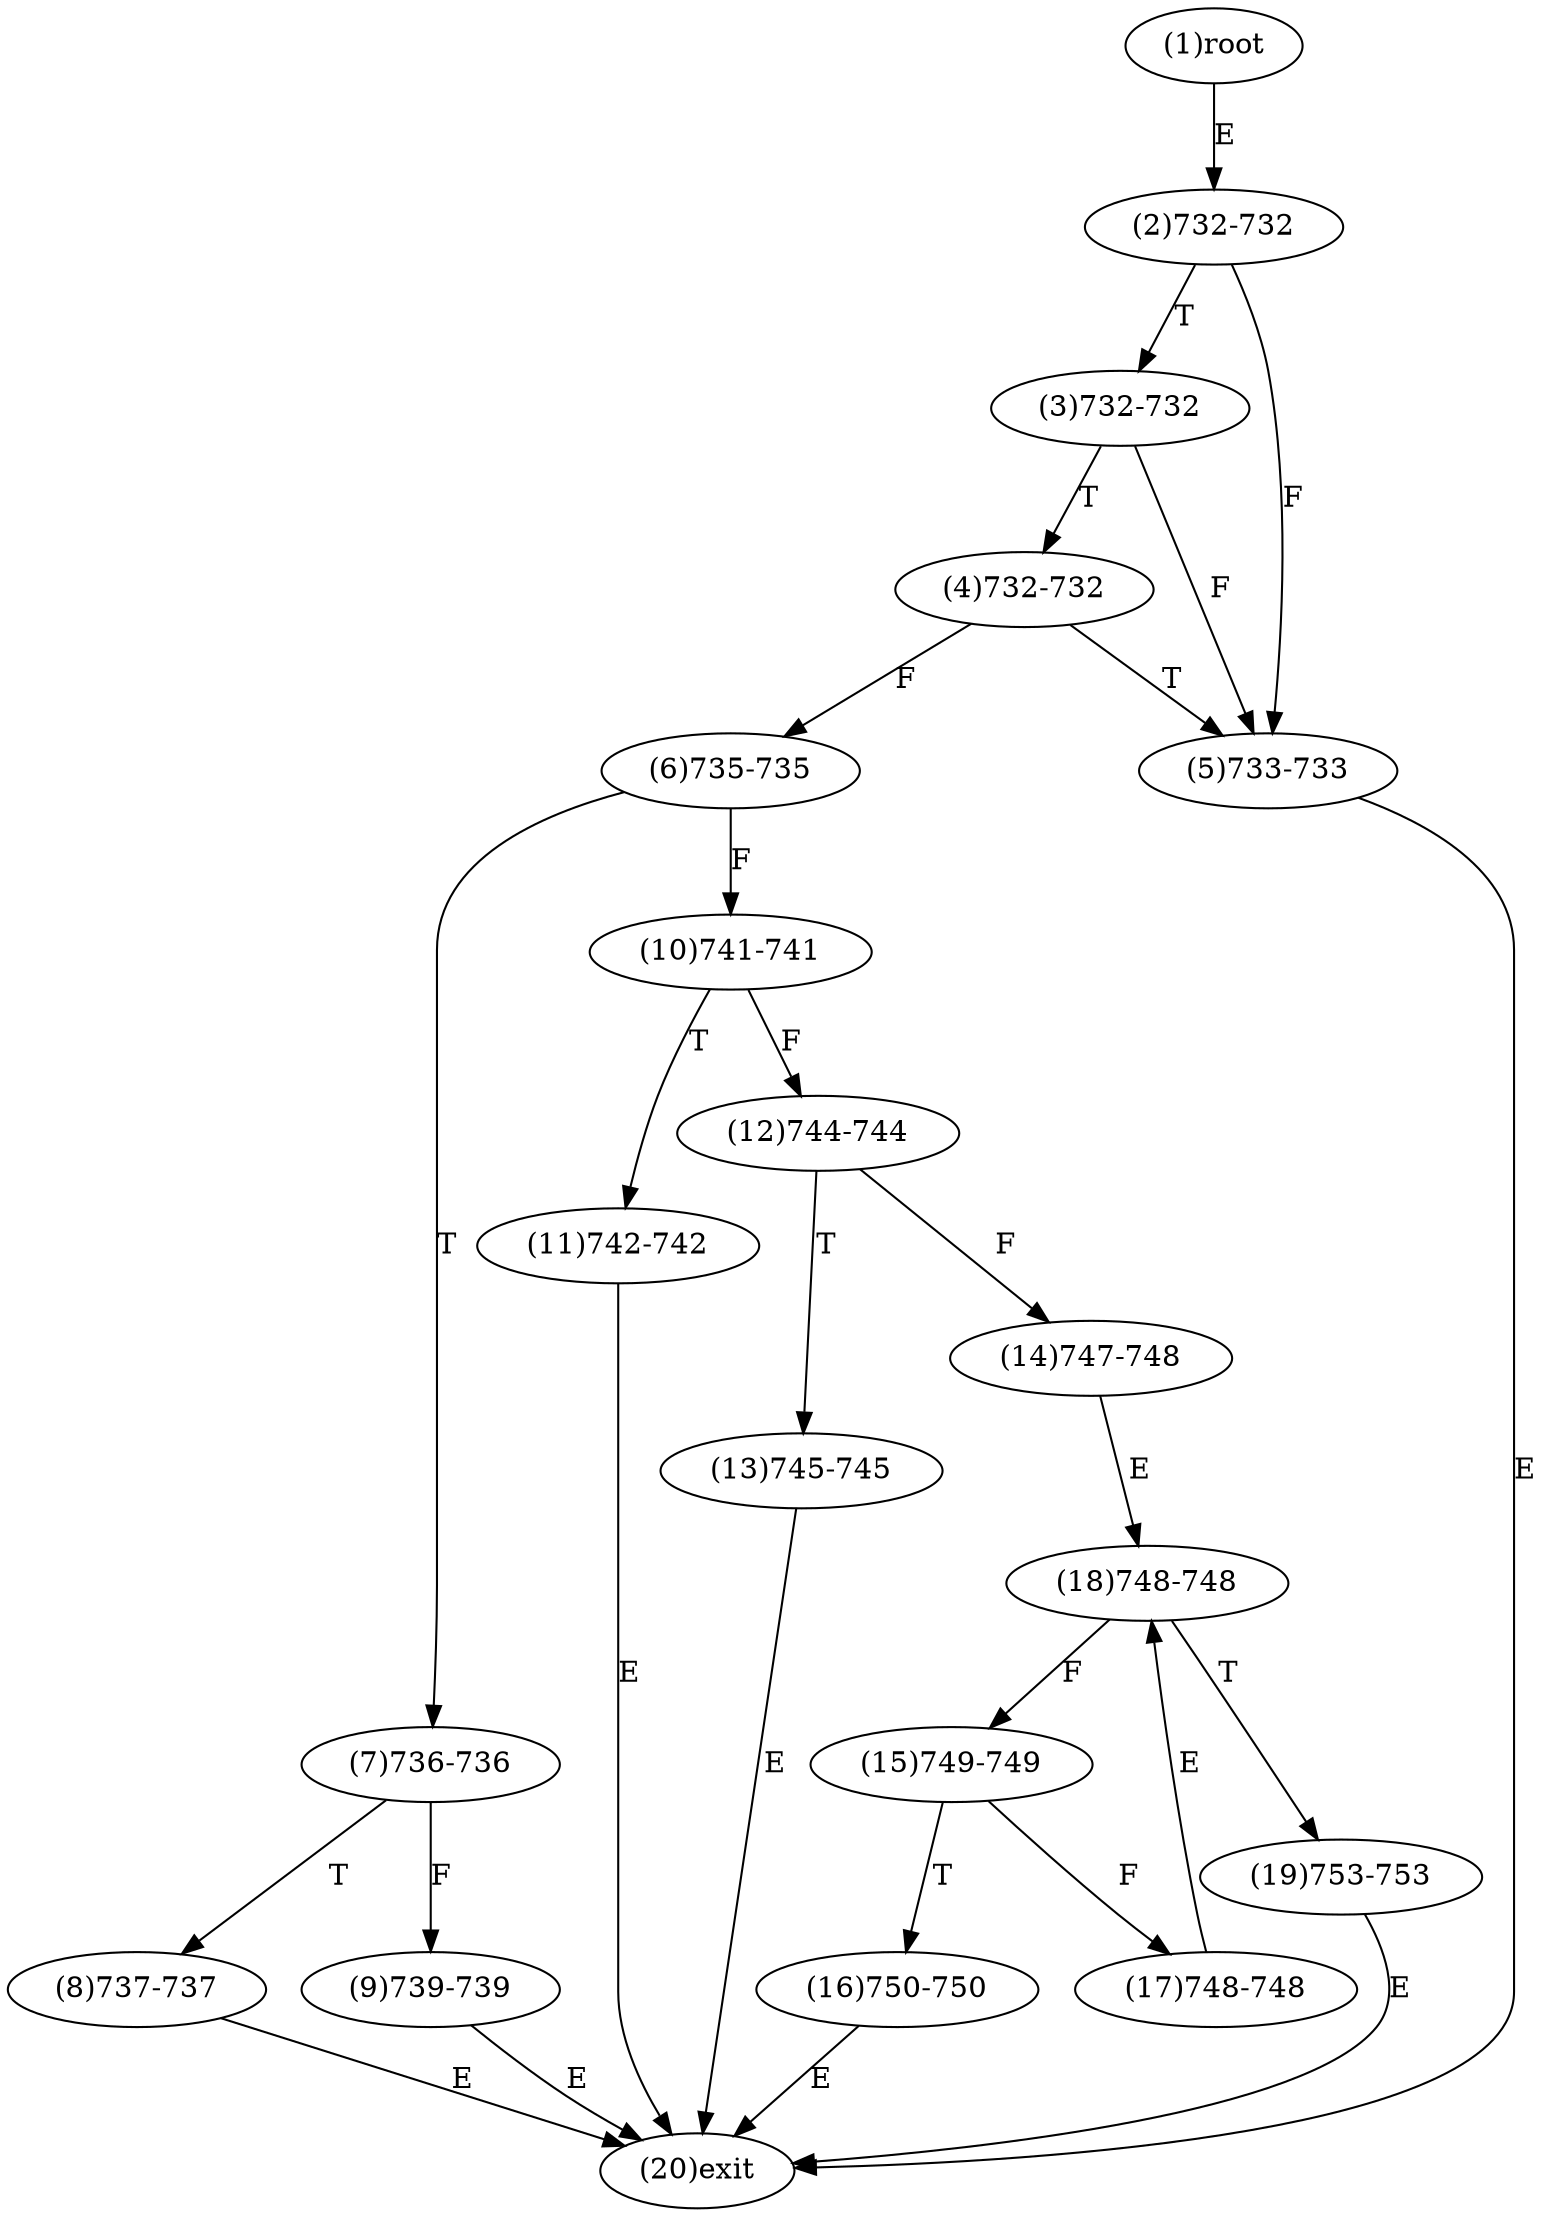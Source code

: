 digraph "" { 
1[ label="(1)root"];
2[ label="(2)732-732"];
3[ label="(3)732-732"];
4[ label="(4)732-732"];
5[ label="(5)733-733"];
6[ label="(6)735-735"];
7[ label="(7)736-736"];
8[ label="(8)737-737"];
9[ label="(9)739-739"];
10[ label="(10)741-741"];
11[ label="(11)742-742"];
12[ label="(12)744-744"];
13[ label="(13)745-745"];
14[ label="(14)747-748"];
15[ label="(15)749-749"];
17[ label="(17)748-748"];
16[ label="(16)750-750"];
19[ label="(19)753-753"];
18[ label="(18)748-748"];
20[ label="(20)exit"];
1->2[ label="E"];
2->5[ label="F"];
2->3[ label="T"];
3->5[ label="F"];
3->4[ label="T"];
4->6[ label="F"];
4->5[ label="T"];
5->20[ label="E"];
6->10[ label="F"];
6->7[ label="T"];
7->9[ label="F"];
7->8[ label="T"];
8->20[ label="E"];
9->20[ label="E"];
10->12[ label="F"];
10->11[ label="T"];
11->20[ label="E"];
12->14[ label="F"];
12->13[ label="T"];
13->20[ label="E"];
14->18[ label="E"];
15->17[ label="F"];
15->16[ label="T"];
16->20[ label="E"];
17->18[ label="E"];
18->15[ label="F"];
18->19[ label="T"];
19->20[ label="E"];
}